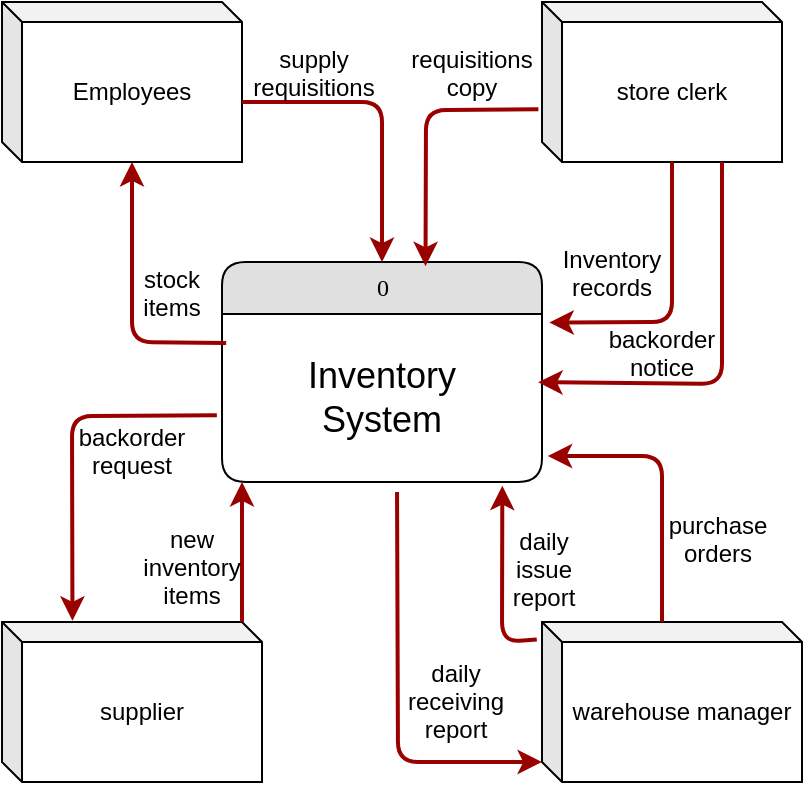 <mxfile version="22.1.21" type="github">
  <diagram name="Page-1" id="5d7acffa-a066-3a61-03fe-96351882024d">
    <mxGraphModel dx="934" dy="534" grid="1" gridSize="10" guides="1" tooltips="1" connect="1" arrows="1" fold="1" page="1" pageScale="1" pageWidth="1100" pageHeight="850" background="#ffffff" math="0" shadow="0">
      <root>
        <mxCell id="0" />
        <mxCell id="1" parent="0" />
        <mxCell id="l346gy1Z0WuWglJ_ExZx-5" value="0" style="swimlane;html=1;fontStyle=0;childLayout=stackLayout;horizontal=1;startSize=26;fillColor=#e0e0e0;horizontalStack=0;resizeParent=1;resizeLast=0;collapsible=1;marginBottom=0;swimlaneFillColor=#ffffff;align=center;rounded=1;shadow=0;comic=0;labelBackgroundColor=none;strokeWidth=1;fontFamily=Verdana;fontSize=12" vertex="1" parent="1">
          <mxGeometry x="380" y="260" width="160" height="110" as="geometry" />
        </mxCell>
        <mxCell id="l346gy1Z0WuWglJ_ExZx-7" value="Inventory&lt;br style=&quot;font-size: 18px;&quot;&gt;System" style="text;html=1;strokeColor=none;fillColor=none;spacingLeft=4;spacingRight=4;whiteSpace=wrap;overflow=hidden;rotatable=0;points=[[0,0.5],[1,0.5]];portConstraint=eastwest;align=center;verticalAlign=middle;fontSize=18;" vertex="1" parent="l346gy1Z0WuWglJ_ExZx-5">
          <mxGeometry y="26" width="160" height="84" as="geometry" />
        </mxCell>
        <mxCell id="l346gy1Z0WuWglJ_ExZx-9" value="Employees" style="shape=cube;whiteSpace=wrap;html=1;boundedLbl=1;backgroundOutline=1;darkOpacity=0.05;darkOpacity2=0.1;size=10;" vertex="1" parent="1">
          <mxGeometry x="270" y="130" width="120" height="80" as="geometry" />
        </mxCell>
        <mxCell id="l346gy1Z0WuWglJ_ExZx-10" value="store clerk" style="shape=cube;whiteSpace=wrap;html=1;boundedLbl=1;backgroundOutline=1;darkOpacity=0.05;darkOpacity2=0.1;size=10;" vertex="1" parent="1">
          <mxGeometry x="540" y="130" width="120" height="80" as="geometry" />
        </mxCell>
        <mxCell id="l346gy1Z0WuWglJ_ExZx-11" value="supplier" style="shape=cube;whiteSpace=wrap;html=1;boundedLbl=1;backgroundOutline=1;darkOpacity=0.05;darkOpacity2=0.1;size=10;" vertex="1" parent="1">
          <mxGeometry x="270" y="440" width="130" height="80" as="geometry" />
        </mxCell>
        <mxCell id="l346gy1Z0WuWglJ_ExZx-12" value="warehouse manager" style="shape=cube;whiteSpace=wrap;html=1;boundedLbl=1;backgroundOutline=1;darkOpacity=0.05;darkOpacity2=0.1;size=10;" vertex="1" parent="1">
          <mxGeometry x="540" y="440" width="130" height="80" as="geometry" />
        </mxCell>
        <mxCell id="l346gy1Z0WuWglJ_ExZx-13" value="" style="edgeStyle=none;noEdgeStyle=1;strokeColor=#990000;strokeWidth=2" edge="1" parent="1" target="l346gy1Z0WuWglJ_ExZx-5">
          <mxGeometry width="100" height="100" relative="1" as="geometry">
            <mxPoint x="390" y="180" as="sourcePoint" />
            <mxPoint x="470" y="180" as="targetPoint" />
            <Array as="points">
              <mxPoint x="460" y="180" />
            </Array>
          </mxGeometry>
        </mxCell>
        <mxCell id="l346gy1Z0WuWglJ_ExZx-14" value="supply&#xa;requisitions" style="text;spacingTop=-5;align=center" vertex="1" parent="1">
          <mxGeometry x="411" y="150" width="30" height="20" as="geometry" />
        </mxCell>
        <mxCell id="l346gy1Z0WuWglJ_ExZx-15" value="" style="edgeStyle=none;noEdgeStyle=1;strokeColor=#990000;strokeWidth=2;entryX=0.636;entryY=0.019;entryDx=0;entryDy=0;entryPerimeter=0;exitX=-0.015;exitY=0.671;exitDx=0;exitDy=0;exitPerimeter=0;" edge="1" parent="1" source="l346gy1Z0WuWglJ_ExZx-10" target="l346gy1Z0WuWglJ_ExZx-5">
          <mxGeometry width="100" height="100" relative="1" as="geometry">
            <mxPoint x="565" y="258.82" as="sourcePoint" />
            <mxPoint x="645" y="258.82" as="targetPoint" />
            <Array as="points">
              <mxPoint x="482" y="184" />
            </Array>
          </mxGeometry>
        </mxCell>
        <mxCell id="l346gy1Z0WuWglJ_ExZx-16" value="requisitions&#xa;copy" style="text;spacingTop=-5;align=center" vertex="1" parent="1">
          <mxGeometry x="490" y="150" width="30" height="20" as="geometry" />
        </mxCell>
        <mxCell id="l346gy1Z0WuWglJ_ExZx-17" value="" style="edgeStyle=none;noEdgeStyle=1;strokeColor=#990000;strokeWidth=2;entryX=1.023;entryY=0.051;entryDx=0;entryDy=0;entryPerimeter=0;exitX=0;exitY=0;exitDx=65;exitDy=80;exitPerimeter=0;" edge="1" parent="1" source="l346gy1Z0WuWglJ_ExZx-10" target="l346gy1Z0WuWglJ_ExZx-7">
          <mxGeometry width="100" height="100" relative="1" as="geometry">
            <mxPoint x="617" y="290" as="sourcePoint" />
            <mxPoint x="697" y="290" as="targetPoint" />
            <Array as="points">
              <mxPoint x="605" y="290" />
            </Array>
          </mxGeometry>
        </mxCell>
        <mxCell id="l346gy1Z0WuWglJ_ExZx-18" value="Inventory &#xa;records" style="text;spacingTop=-5;align=center" vertex="1" parent="1">
          <mxGeometry x="560" y="250" width="30" height="20" as="geometry" />
        </mxCell>
        <mxCell id="l346gy1Z0WuWglJ_ExZx-19" value="" style="edgeStyle=none;noEdgeStyle=1;strokeColor=#990000;strokeWidth=2;entryX=0.988;entryY=0.406;entryDx=0;entryDy=0;entryPerimeter=0;" edge="1" parent="1" target="l346gy1Z0WuWglJ_ExZx-7">
          <mxGeometry width="100" height="100" relative="1" as="geometry">
            <mxPoint x="630" y="210" as="sourcePoint" />
            <mxPoint x="550" y="360" as="targetPoint" />
            <Array as="points">
              <mxPoint x="630" y="321" />
            </Array>
          </mxGeometry>
        </mxCell>
        <mxCell id="l346gy1Z0WuWglJ_ExZx-20" value="backorder &#xa;notice" style="text;spacingTop=-5;align=center" vertex="1" parent="1">
          <mxGeometry x="585" y="290" width="30" height="20" as="geometry" />
        </mxCell>
        <mxCell id="l346gy1Z0WuWglJ_ExZx-21" value="" style="edgeStyle=none;noEdgeStyle=1;strokeColor=#990000;strokeWidth=2;exitX=-0.016;exitY=0.602;exitDx=0;exitDy=0;exitPerimeter=0;entryX=0.271;entryY=-0.008;entryDx=0;entryDy=0;entryPerimeter=0;" edge="1" parent="1" source="l346gy1Z0WuWglJ_ExZx-7" target="l346gy1Z0WuWglJ_ExZx-11">
          <mxGeometry width="100" height="100" relative="1" as="geometry">
            <mxPoint x="308" y="420" as="sourcePoint" />
            <mxPoint x="388" y="420" as="targetPoint" />
            <Array as="points">
              <mxPoint x="305" y="337" />
            </Array>
          </mxGeometry>
        </mxCell>
        <mxCell id="l346gy1Z0WuWglJ_ExZx-22" value="backorder &#xa;request" style="text;spacingTop=-5;align=center" vertex="1" parent="1">
          <mxGeometry x="320" y="339" width="30" height="10" as="geometry" />
        </mxCell>
        <mxCell id="l346gy1Z0WuWglJ_ExZx-23" value="" style="edgeStyle=none;noEdgeStyle=1;strokeColor=#990000;strokeWidth=2;exitX=0.013;exitY=0.173;exitDx=0;exitDy=0;exitPerimeter=0;entryX=0;entryY=0;entryDx=65;entryDy=80;entryPerimeter=0;" edge="1" parent="1" source="l346gy1Z0WuWglJ_ExZx-7" target="l346gy1Z0WuWglJ_ExZx-9">
          <mxGeometry width="100" height="100" relative="1" as="geometry">
            <mxPoint x="270" y="248.82" as="sourcePoint" />
            <mxPoint x="350" y="248.82" as="targetPoint" />
            <Array as="points">
              <mxPoint x="335" y="300" />
            </Array>
          </mxGeometry>
        </mxCell>
        <mxCell id="l346gy1Z0WuWglJ_ExZx-24" value="stock&#xa;items" style="text;spacingTop=-5;align=center" vertex="1" parent="1">
          <mxGeometry x="340" y="260" width="30" height="20" as="geometry" />
        </mxCell>
        <mxCell id="l346gy1Z0WuWglJ_ExZx-25" value="" style="edgeStyle=none;noEdgeStyle=1;strokeColor=#990000;strokeWidth=2;exitX=-0.02;exitY=0.109;exitDx=0;exitDy=0;exitPerimeter=0;entryX=0.876;entryY=1.022;entryDx=0;entryDy=0;entryPerimeter=0;" edge="1" parent="1" source="l346gy1Z0WuWglJ_ExZx-12" target="l346gy1Z0WuWglJ_ExZx-7">
          <mxGeometry width="100" height="100" relative="1" as="geometry">
            <mxPoint x="450.5" y="420" as="sourcePoint" />
            <mxPoint x="490" y="380" as="targetPoint" />
            <Array as="points">
              <mxPoint x="520" y="450" />
            </Array>
          </mxGeometry>
        </mxCell>
        <mxCell id="l346gy1Z0WuWglJ_ExZx-26" value="purchase&#xa;orders" style="text;spacingTop=-5;align=center" vertex="1" parent="1">
          <mxGeometry x="613" y="383" width="30" height="20" as="geometry" />
        </mxCell>
        <mxCell id="l346gy1Z0WuWglJ_ExZx-27" value="" style="edgeStyle=none;noEdgeStyle=1;strokeColor=#990000;strokeWidth=2;exitX=0;exitY=0;exitDx=120;exitDy=0;exitPerimeter=0;" edge="1" parent="1" source="l346gy1Z0WuWglJ_ExZx-11">
          <mxGeometry width="100" height="100" relative="1" as="geometry">
            <mxPoint x="312" y="700" as="sourcePoint" />
            <mxPoint x="390" y="370" as="targetPoint" />
          </mxGeometry>
        </mxCell>
        <mxCell id="l346gy1Z0WuWglJ_ExZx-28" value="new &#xa;inventory&#xa;items" style="text;spacingTop=-5;align=center" vertex="1" parent="1">
          <mxGeometry x="350" y="390" width="30" height="20" as="geometry" />
        </mxCell>
        <mxCell id="l346gy1Z0WuWglJ_ExZx-31" value="" style="edgeStyle=none;noEdgeStyle=1;strokeColor=#990000;strokeWidth=2;exitX=0.547;exitY=1.06;exitDx=0;exitDy=0;exitPerimeter=0;entryX=0;entryY=0;entryDx=0;entryDy=70;entryPerimeter=0;" edge="1" parent="1" source="l346gy1Z0WuWglJ_ExZx-7" target="l346gy1Z0WuWglJ_ExZx-12">
          <mxGeometry width="100" height="100" relative="1" as="geometry">
            <mxPoint x="482" y="700" as="sourcePoint" />
            <mxPoint x="490" y="490" as="targetPoint" />
            <Array as="points">
              <mxPoint x="468" y="510" />
            </Array>
          </mxGeometry>
        </mxCell>
        <mxCell id="l346gy1Z0WuWglJ_ExZx-32" value="daily &#xa;receiving&#xa;report" style="text;spacingTop=-5;align=center" vertex="1" parent="1">
          <mxGeometry x="482" y="457" width="30" height="20" as="geometry" />
        </mxCell>
        <mxCell id="l346gy1Z0WuWglJ_ExZx-33" value="" style="edgeStyle=none;noEdgeStyle=1;strokeColor=#990000;strokeWidth=2;exitX=0;exitY=0;exitDx=60;exitDy=0;exitPerimeter=0;entryX=1.018;entryY=0.845;entryDx=0;entryDy=0;entryPerimeter=0;" edge="1" parent="1" source="l346gy1Z0WuWglJ_ExZx-12" target="l346gy1Z0WuWglJ_ExZx-7">
          <mxGeometry width="100" height="100" relative="1" as="geometry">
            <mxPoint x="566" y="700" as="sourcePoint" />
            <mxPoint x="646" y="700" as="targetPoint" />
            <Array as="points">
              <mxPoint x="600" y="357" />
            </Array>
          </mxGeometry>
        </mxCell>
        <mxCell id="l346gy1Z0WuWglJ_ExZx-34" value="daily &#xa;issue&#xa;report" style="text;spacingTop=-5;align=center" vertex="1" parent="1">
          <mxGeometry x="526" y="391" width="30" height="20" as="geometry" />
        </mxCell>
      </root>
    </mxGraphModel>
  </diagram>
</mxfile>

